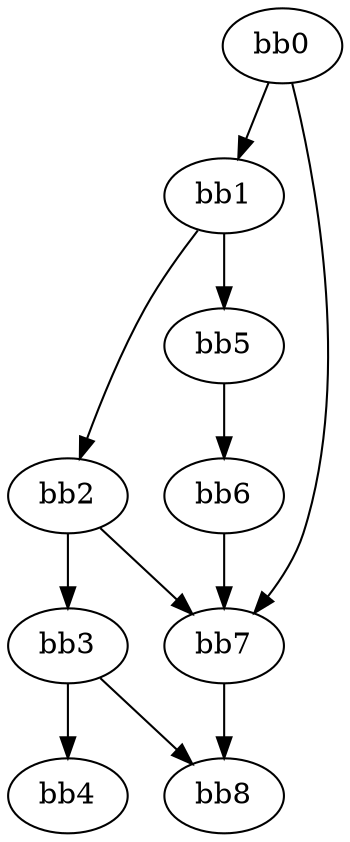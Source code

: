 digraph {
    0 [ label = "bb0\l" ]
    1 [ label = "bb1\l" ]
    2 [ label = "bb2\l" ]
    3 [ label = "bb3\l" ]
    4 [ label = "bb4\l" ]
    5 [ label = "bb5\l" ]
    6 [ label = "bb6\l" ]
    7 [ label = "bb7\l" ]
    8 [ label = "bb8\l" ]
    0 -> 1 [ ]
    0 -> 7 [ ]
    1 -> 2 [ ]
    1 -> 5 [ ]
    2 -> 3 [ ]
    2 -> 7 [ ]
    3 -> 4 [ ]
    3 -> 8 [ ]
    5 -> 6 [ ]
    6 -> 7 [ ]
    7 -> 8 [ ]
}

